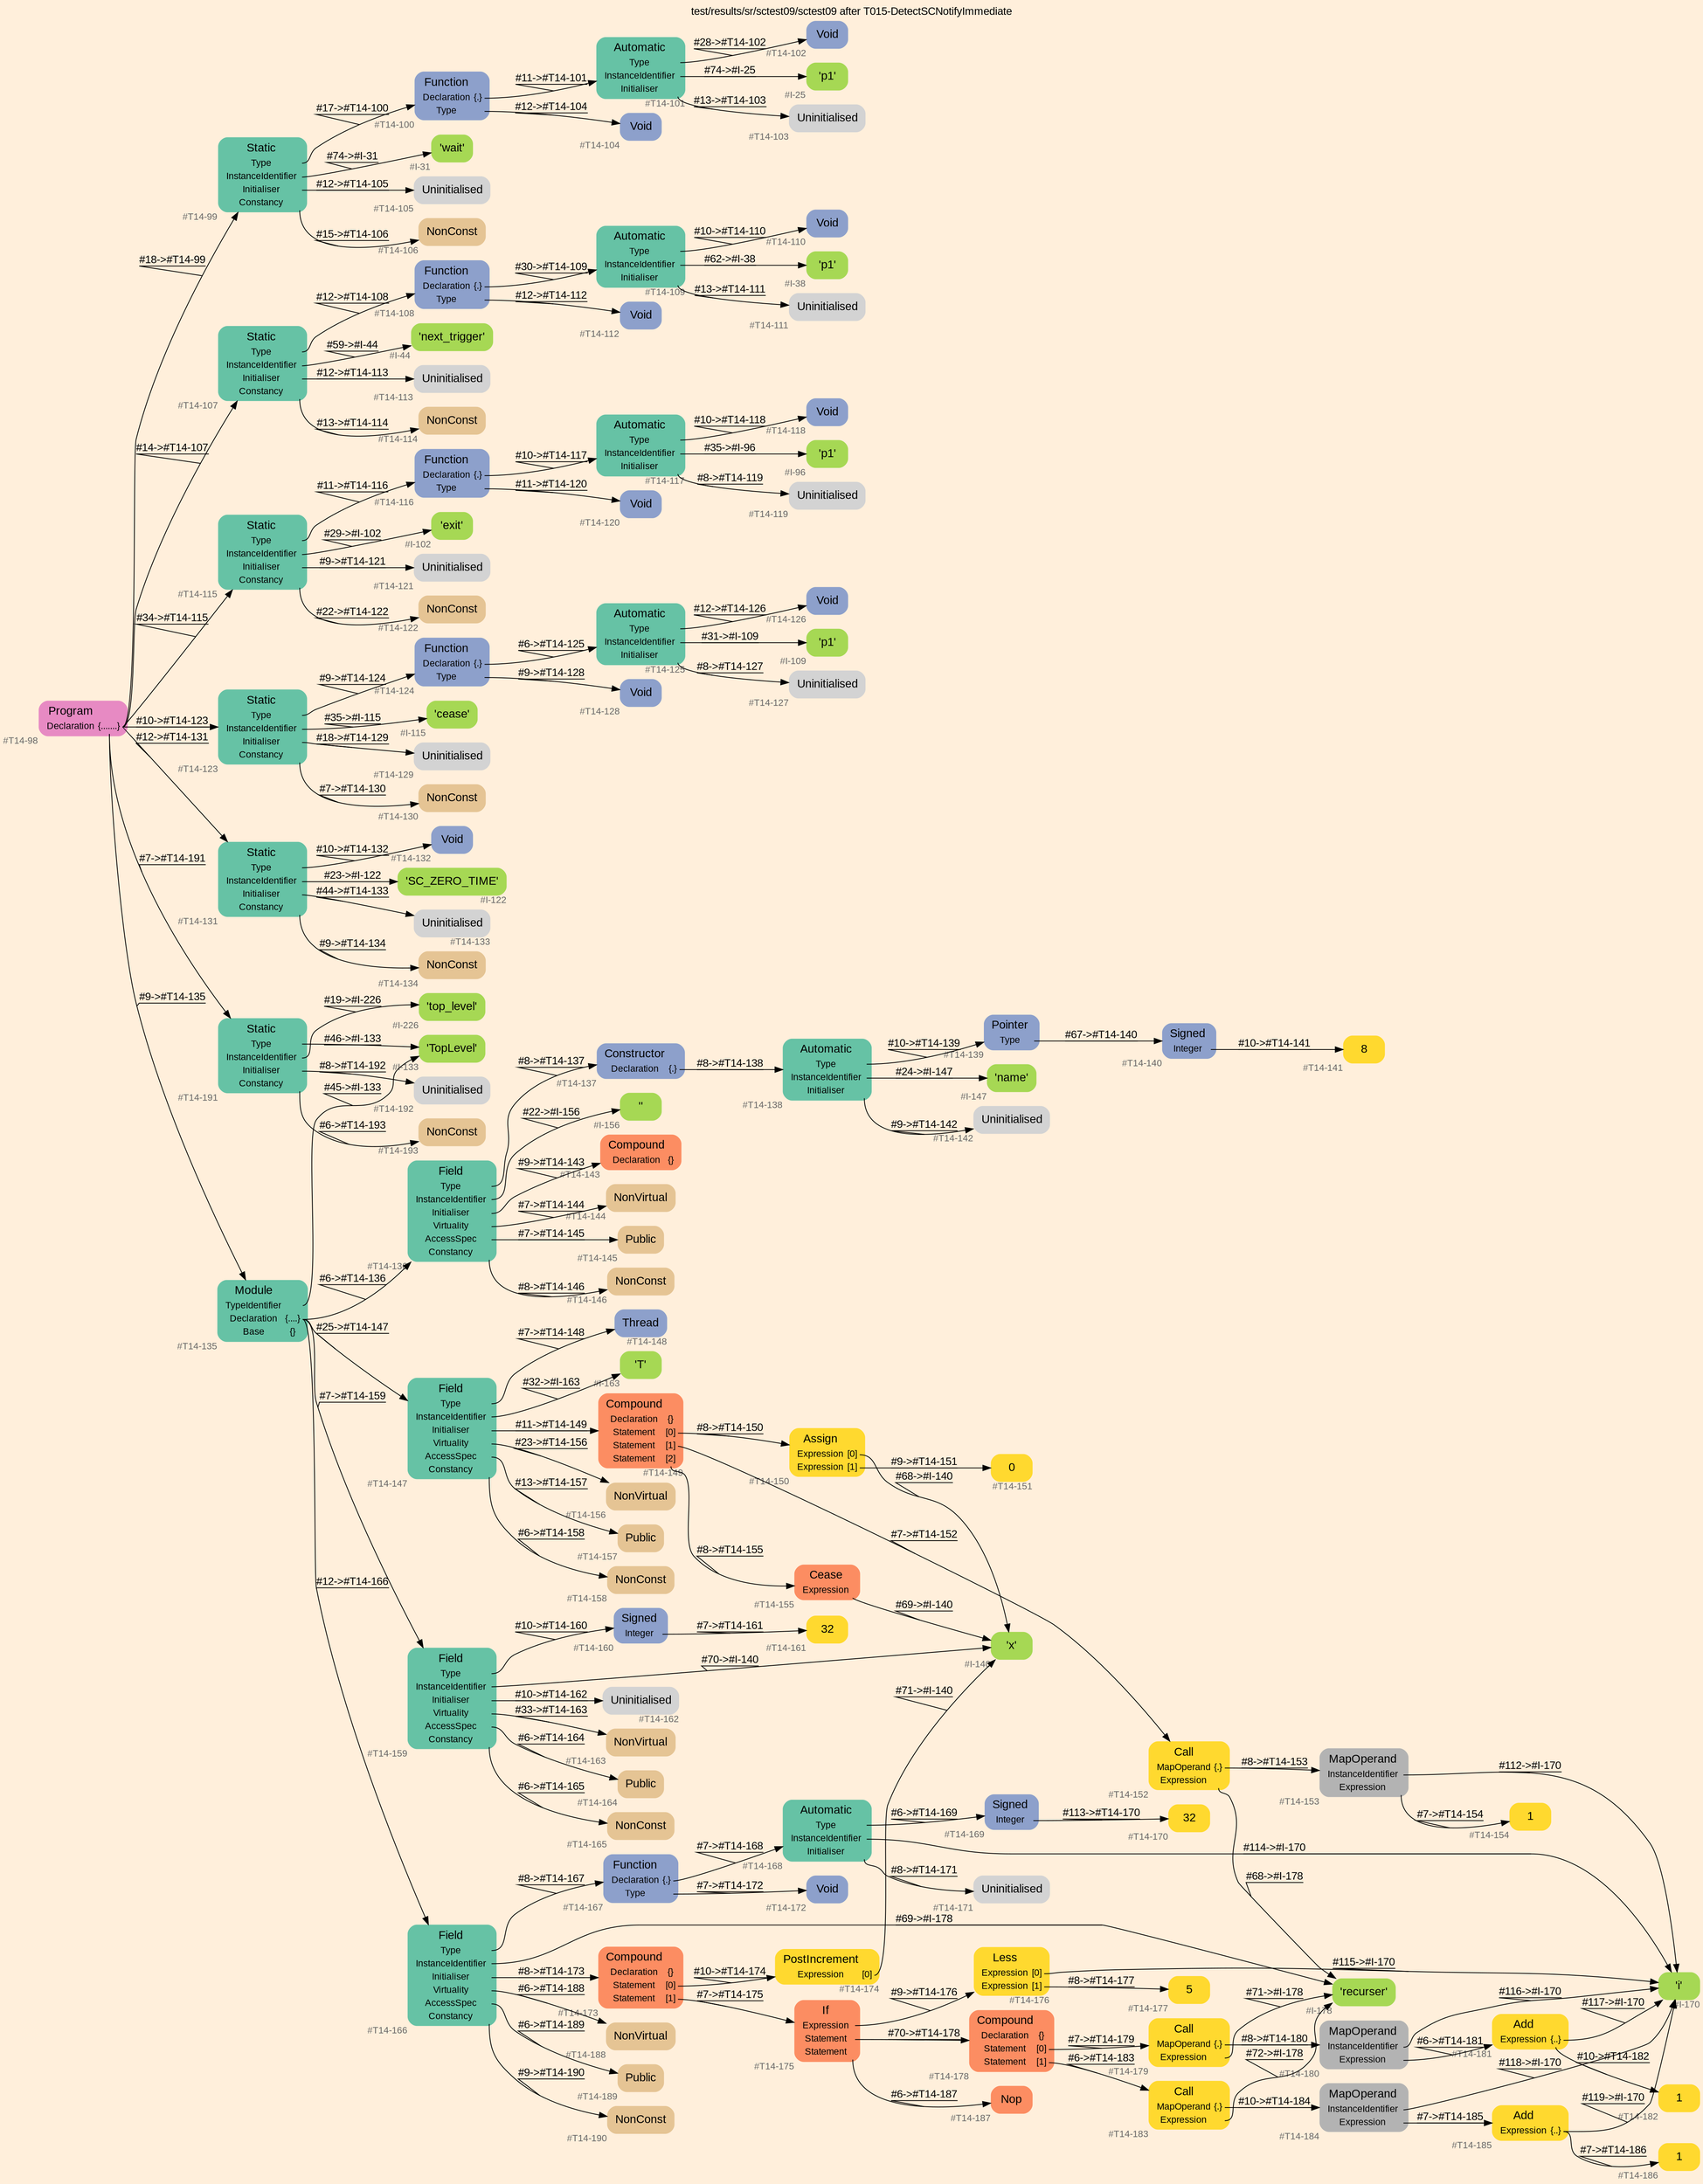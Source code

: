 digraph "test/results/sr/sctest09/sctest09 after T015-DetectSCNotifyImmediate" {
label = "test/results/sr/sctest09/sctest09 after T015-DetectSCNotifyImmediate"
labelloc = t
graph [
    rankdir = "LR"
    ranksep = 0.3
    bgcolor = antiquewhite1
    color = black
    fontcolor = black
    fontname = "Arial"
];
node [
    fontname = "Arial"
];
edge [
    fontname = "Arial"
];

// -------------------- node figure --------------------
// -------- block #T14-98 ----------
"#T14-98" [
    fillcolor = "/set28/4"
    xlabel = "#T14-98"
    fontsize = "12"
    fontcolor = grey40
    shape = "plaintext"
    label = <<TABLE BORDER="0" CELLBORDER="0" CELLSPACING="0">
     <TR><TD><FONT COLOR="black" POINT-SIZE="15">Program</FONT></TD></TR>
     <TR><TD><FONT COLOR="black" POINT-SIZE="12">Declaration</FONT></TD><TD PORT="port0"><FONT COLOR="black" POINT-SIZE="12">{.......}</FONT></TD></TR>
    </TABLE>>
    style = "rounded,filled"
];

// -------- block #T14-99 ----------
"#T14-99" [
    fillcolor = "/set28/1"
    xlabel = "#T14-99"
    fontsize = "12"
    fontcolor = grey40
    shape = "plaintext"
    label = <<TABLE BORDER="0" CELLBORDER="0" CELLSPACING="0">
     <TR><TD><FONT COLOR="black" POINT-SIZE="15">Static</FONT></TD></TR>
     <TR><TD><FONT COLOR="black" POINT-SIZE="12">Type</FONT></TD><TD PORT="port0"></TD></TR>
     <TR><TD><FONT COLOR="black" POINT-SIZE="12">InstanceIdentifier</FONT></TD><TD PORT="port1"></TD></TR>
     <TR><TD><FONT COLOR="black" POINT-SIZE="12">Initialiser</FONT></TD><TD PORT="port2"></TD></TR>
     <TR><TD><FONT COLOR="black" POINT-SIZE="12">Constancy</FONT></TD><TD PORT="port3"></TD></TR>
    </TABLE>>
    style = "rounded,filled"
];

// -------- block #T14-100 ----------
"#T14-100" [
    fillcolor = "/set28/3"
    xlabel = "#T14-100"
    fontsize = "12"
    fontcolor = grey40
    shape = "plaintext"
    label = <<TABLE BORDER="0" CELLBORDER="0" CELLSPACING="0">
     <TR><TD><FONT COLOR="black" POINT-SIZE="15">Function</FONT></TD></TR>
     <TR><TD><FONT COLOR="black" POINT-SIZE="12">Declaration</FONT></TD><TD PORT="port0"><FONT COLOR="black" POINT-SIZE="12">{.}</FONT></TD></TR>
     <TR><TD><FONT COLOR="black" POINT-SIZE="12">Type</FONT></TD><TD PORT="port1"></TD></TR>
    </TABLE>>
    style = "rounded,filled"
];

// -------- block #T14-101 ----------
"#T14-101" [
    fillcolor = "/set28/1"
    xlabel = "#T14-101"
    fontsize = "12"
    fontcolor = grey40
    shape = "plaintext"
    label = <<TABLE BORDER="0" CELLBORDER="0" CELLSPACING="0">
     <TR><TD><FONT COLOR="black" POINT-SIZE="15">Automatic</FONT></TD></TR>
     <TR><TD><FONT COLOR="black" POINT-SIZE="12">Type</FONT></TD><TD PORT="port0"></TD></TR>
     <TR><TD><FONT COLOR="black" POINT-SIZE="12">InstanceIdentifier</FONT></TD><TD PORT="port1"></TD></TR>
     <TR><TD><FONT COLOR="black" POINT-SIZE="12">Initialiser</FONT></TD><TD PORT="port2"></TD></TR>
    </TABLE>>
    style = "rounded,filled"
];

// -------- block #T14-102 ----------
"#T14-102" [
    fillcolor = "/set28/3"
    xlabel = "#T14-102"
    fontsize = "12"
    fontcolor = grey40
    shape = "plaintext"
    label = <<TABLE BORDER="0" CELLBORDER="0" CELLSPACING="0">
     <TR><TD><FONT COLOR="black" POINT-SIZE="15">Void</FONT></TD></TR>
    </TABLE>>
    style = "rounded,filled"
];

// -------- block #I-25 ----------
"#I-25" [
    fillcolor = "/set28/5"
    xlabel = "#I-25"
    fontsize = "12"
    fontcolor = grey40
    shape = "plaintext"
    label = <<TABLE BORDER="0" CELLBORDER="0" CELLSPACING="0">
     <TR><TD><FONT COLOR="black" POINT-SIZE="15">'p1'</FONT></TD></TR>
    </TABLE>>
    style = "rounded,filled"
];

// -------- block #T14-103 ----------
"#T14-103" [
    xlabel = "#T14-103"
    fontsize = "12"
    fontcolor = grey40
    shape = "plaintext"
    label = <<TABLE BORDER="0" CELLBORDER="0" CELLSPACING="0">
     <TR><TD><FONT COLOR="black" POINT-SIZE="15">Uninitialised</FONT></TD></TR>
    </TABLE>>
    style = "rounded,filled"
];

// -------- block #T14-104 ----------
"#T14-104" [
    fillcolor = "/set28/3"
    xlabel = "#T14-104"
    fontsize = "12"
    fontcolor = grey40
    shape = "plaintext"
    label = <<TABLE BORDER="0" CELLBORDER="0" CELLSPACING="0">
     <TR><TD><FONT COLOR="black" POINT-SIZE="15">Void</FONT></TD></TR>
    </TABLE>>
    style = "rounded,filled"
];

// -------- block #I-31 ----------
"#I-31" [
    fillcolor = "/set28/5"
    xlabel = "#I-31"
    fontsize = "12"
    fontcolor = grey40
    shape = "plaintext"
    label = <<TABLE BORDER="0" CELLBORDER="0" CELLSPACING="0">
     <TR><TD><FONT COLOR="black" POINT-SIZE="15">'wait'</FONT></TD></TR>
    </TABLE>>
    style = "rounded,filled"
];

// -------- block #T14-105 ----------
"#T14-105" [
    xlabel = "#T14-105"
    fontsize = "12"
    fontcolor = grey40
    shape = "plaintext"
    label = <<TABLE BORDER="0" CELLBORDER="0" CELLSPACING="0">
     <TR><TD><FONT COLOR="black" POINT-SIZE="15">Uninitialised</FONT></TD></TR>
    </TABLE>>
    style = "rounded,filled"
];

// -------- block #T14-106 ----------
"#T14-106" [
    fillcolor = "/set28/7"
    xlabel = "#T14-106"
    fontsize = "12"
    fontcolor = grey40
    shape = "plaintext"
    label = <<TABLE BORDER="0" CELLBORDER="0" CELLSPACING="0">
     <TR><TD><FONT COLOR="black" POINT-SIZE="15">NonConst</FONT></TD></TR>
    </TABLE>>
    style = "rounded,filled"
];

// -------- block #T14-107 ----------
"#T14-107" [
    fillcolor = "/set28/1"
    xlabel = "#T14-107"
    fontsize = "12"
    fontcolor = grey40
    shape = "plaintext"
    label = <<TABLE BORDER="0" CELLBORDER="0" CELLSPACING="0">
     <TR><TD><FONT COLOR="black" POINT-SIZE="15">Static</FONT></TD></TR>
     <TR><TD><FONT COLOR="black" POINT-SIZE="12">Type</FONT></TD><TD PORT="port0"></TD></TR>
     <TR><TD><FONT COLOR="black" POINT-SIZE="12">InstanceIdentifier</FONT></TD><TD PORT="port1"></TD></TR>
     <TR><TD><FONT COLOR="black" POINT-SIZE="12">Initialiser</FONT></TD><TD PORT="port2"></TD></TR>
     <TR><TD><FONT COLOR="black" POINT-SIZE="12">Constancy</FONT></TD><TD PORT="port3"></TD></TR>
    </TABLE>>
    style = "rounded,filled"
];

// -------- block #T14-108 ----------
"#T14-108" [
    fillcolor = "/set28/3"
    xlabel = "#T14-108"
    fontsize = "12"
    fontcolor = grey40
    shape = "plaintext"
    label = <<TABLE BORDER="0" CELLBORDER="0" CELLSPACING="0">
     <TR><TD><FONT COLOR="black" POINT-SIZE="15">Function</FONT></TD></TR>
     <TR><TD><FONT COLOR="black" POINT-SIZE="12">Declaration</FONT></TD><TD PORT="port0"><FONT COLOR="black" POINT-SIZE="12">{.}</FONT></TD></TR>
     <TR><TD><FONT COLOR="black" POINT-SIZE="12">Type</FONT></TD><TD PORT="port1"></TD></TR>
    </TABLE>>
    style = "rounded,filled"
];

// -------- block #T14-109 ----------
"#T14-109" [
    fillcolor = "/set28/1"
    xlabel = "#T14-109"
    fontsize = "12"
    fontcolor = grey40
    shape = "plaintext"
    label = <<TABLE BORDER="0" CELLBORDER="0" CELLSPACING="0">
     <TR><TD><FONT COLOR="black" POINT-SIZE="15">Automatic</FONT></TD></TR>
     <TR><TD><FONT COLOR="black" POINT-SIZE="12">Type</FONT></TD><TD PORT="port0"></TD></TR>
     <TR><TD><FONT COLOR="black" POINT-SIZE="12">InstanceIdentifier</FONT></TD><TD PORT="port1"></TD></TR>
     <TR><TD><FONT COLOR="black" POINT-SIZE="12">Initialiser</FONT></TD><TD PORT="port2"></TD></TR>
    </TABLE>>
    style = "rounded,filled"
];

// -------- block #T14-110 ----------
"#T14-110" [
    fillcolor = "/set28/3"
    xlabel = "#T14-110"
    fontsize = "12"
    fontcolor = grey40
    shape = "plaintext"
    label = <<TABLE BORDER="0" CELLBORDER="0" CELLSPACING="0">
     <TR><TD><FONT COLOR="black" POINT-SIZE="15">Void</FONT></TD></TR>
    </TABLE>>
    style = "rounded,filled"
];

// -------- block #I-38 ----------
"#I-38" [
    fillcolor = "/set28/5"
    xlabel = "#I-38"
    fontsize = "12"
    fontcolor = grey40
    shape = "plaintext"
    label = <<TABLE BORDER="0" CELLBORDER="0" CELLSPACING="0">
     <TR><TD><FONT COLOR="black" POINT-SIZE="15">'p1'</FONT></TD></TR>
    </TABLE>>
    style = "rounded,filled"
];

// -------- block #T14-111 ----------
"#T14-111" [
    xlabel = "#T14-111"
    fontsize = "12"
    fontcolor = grey40
    shape = "plaintext"
    label = <<TABLE BORDER="0" CELLBORDER="0" CELLSPACING="0">
     <TR><TD><FONT COLOR="black" POINT-SIZE="15">Uninitialised</FONT></TD></TR>
    </TABLE>>
    style = "rounded,filled"
];

// -------- block #T14-112 ----------
"#T14-112" [
    fillcolor = "/set28/3"
    xlabel = "#T14-112"
    fontsize = "12"
    fontcolor = grey40
    shape = "plaintext"
    label = <<TABLE BORDER="0" CELLBORDER="0" CELLSPACING="0">
     <TR><TD><FONT COLOR="black" POINT-SIZE="15">Void</FONT></TD></TR>
    </TABLE>>
    style = "rounded,filled"
];

// -------- block #I-44 ----------
"#I-44" [
    fillcolor = "/set28/5"
    xlabel = "#I-44"
    fontsize = "12"
    fontcolor = grey40
    shape = "plaintext"
    label = <<TABLE BORDER="0" CELLBORDER="0" CELLSPACING="0">
     <TR><TD><FONT COLOR="black" POINT-SIZE="15">'next_trigger'</FONT></TD></TR>
    </TABLE>>
    style = "rounded,filled"
];

// -------- block #T14-113 ----------
"#T14-113" [
    xlabel = "#T14-113"
    fontsize = "12"
    fontcolor = grey40
    shape = "plaintext"
    label = <<TABLE BORDER="0" CELLBORDER="0" CELLSPACING="0">
     <TR><TD><FONT COLOR="black" POINT-SIZE="15">Uninitialised</FONT></TD></TR>
    </TABLE>>
    style = "rounded,filled"
];

// -------- block #T14-114 ----------
"#T14-114" [
    fillcolor = "/set28/7"
    xlabel = "#T14-114"
    fontsize = "12"
    fontcolor = grey40
    shape = "plaintext"
    label = <<TABLE BORDER="0" CELLBORDER="0" CELLSPACING="0">
     <TR><TD><FONT COLOR="black" POINT-SIZE="15">NonConst</FONT></TD></TR>
    </TABLE>>
    style = "rounded,filled"
];

// -------- block #T14-115 ----------
"#T14-115" [
    fillcolor = "/set28/1"
    xlabel = "#T14-115"
    fontsize = "12"
    fontcolor = grey40
    shape = "plaintext"
    label = <<TABLE BORDER="0" CELLBORDER="0" CELLSPACING="0">
     <TR><TD><FONT COLOR="black" POINT-SIZE="15">Static</FONT></TD></TR>
     <TR><TD><FONT COLOR="black" POINT-SIZE="12">Type</FONT></TD><TD PORT="port0"></TD></TR>
     <TR><TD><FONT COLOR="black" POINT-SIZE="12">InstanceIdentifier</FONT></TD><TD PORT="port1"></TD></TR>
     <TR><TD><FONT COLOR="black" POINT-SIZE="12">Initialiser</FONT></TD><TD PORT="port2"></TD></TR>
     <TR><TD><FONT COLOR="black" POINT-SIZE="12">Constancy</FONT></TD><TD PORT="port3"></TD></TR>
    </TABLE>>
    style = "rounded,filled"
];

// -------- block #T14-116 ----------
"#T14-116" [
    fillcolor = "/set28/3"
    xlabel = "#T14-116"
    fontsize = "12"
    fontcolor = grey40
    shape = "plaintext"
    label = <<TABLE BORDER="0" CELLBORDER="0" CELLSPACING="0">
     <TR><TD><FONT COLOR="black" POINT-SIZE="15">Function</FONT></TD></TR>
     <TR><TD><FONT COLOR="black" POINT-SIZE="12">Declaration</FONT></TD><TD PORT="port0"><FONT COLOR="black" POINT-SIZE="12">{.}</FONT></TD></TR>
     <TR><TD><FONT COLOR="black" POINT-SIZE="12">Type</FONT></TD><TD PORT="port1"></TD></TR>
    </TABLE>>
    style = "rounded,filled"
];

// -------- block #T14-117 ----------
"#T14-117" [
    fillcolor = "/set28/1"
    xlabel = "#T14-117"
    fontsize = "12"
    fontcolor = grey40
    shape = "plaintext"
    label = <<TABLE BORDER="0" CELLBORDER="0" CELLSPACING="0">
     <TR><TD><FONT COLOR="black" POINT-SIZE="15">Automatic</FONT></TD></TR>
     <TR><TD><FONT COLOR="black" POINT-SIZE="12">Type</FONT></TD><TD PORT="port0"></TD></TR>
     <TR><TD><FONT COLOR="black" POINT-SIZE="12">InstanceIdentifier</FONT></TD><TD PORT="port1"></TD></TR>
     <TR><TD><FONT COLOR="black" POINT-SIZE="12">Initialiser</FONT></TD><TD PORT="port2"></TD></TR>
    </TABLE>>
    style = "rounded,filled"
];

// -------- block #T14-118 ----------
"#T14-118" [
    fillcolor = "/set28/3"
    xlabel = "#T14-118"
    fontsize = "12"
    fontcolor = grey40
    shape = "plaintext"
    label = <<TABLE BORDER="0" CELLBORDER="0" CELLSPACING="0">
     <TR><TD><FONT COLOR="black" POINT-SIZE="15">Void</FONT></TD></TR>
    </TABLE>>
    style = "rounded,filled"
];

// -------- block #I-96 ----------
"#I-96" [
    fillcolor = "/set28/5"
    xlabel = "#I-96"
    fontsize = "12"
    fontcolor = grey40
    shape = "plaintext"
    label = <<TABLE BORDER="0" CELLBORDER="0" CELLSPACING="0">
     <TR><TD><FONT COLOR="black" POINT-SIZE="15">'p1'</FONT></TD></TR>
    </TABLE>>
    style = "rounded,filled"
];

// -------- block #T14-119 ----------
"#T14-119" [
    xlabel = "#T14-119"
    fontsize = "12"
    fontcolor = grey40
    shape = "plaintext"
    label = <<TABLE BORDER="0" CELLBORDER="0" CELLSPACING="0">
     <TR><TD><FONT COLOR="black" POINT-SIZE="15">Uninitialised</FONT></TD></TR>
    </TABLE>>
    style = "rounded,filled"
];

// -------- block #T14-120 ----------
"#T14-120" [
    fillcolor = "/set28/3"
    xlabel = "#T14-120"
    fontsize = "12"
    fontcolor = grey40
    shape = "plaintext"
    label = <<TABLE BORDER="0" CELLBORDER="0" CELLSPACING="0">
     <TR><TD><FONT COLOR="black" POINT-SIZE="15">Void</FONT></TD></TR>
    </TABLE>>
    style = "rounded,filled"
];

// -------- block #I-102 ----------
"#I-102" [
    fillcolor = "/set28/5"
    xlabel = "#I-102"
    fontsize = "12"
    fontcolor = grey40
    shape = "plaintext"
    label = <<TABLE BORDER="0" CELLBORDER="0" CELLSPACING="0">
     <TR><TD><FONT COLOR="black" POINT-SIZE="15">'exit'</FONT></TD></TR>
    </TABLE>>
    style = "rounded,filled"
];

// -------- block #T14-121 ----------
"#T14-121" [
    xlabel = "#T14-121"
    fontsize = "12"
    fontcolor = grey40
    shape = "plaintext"
    label = <<TABLE BORDER="0" CELLBORDER="0" CELLSPACING="0">
     <TR><TD><FONT COLOR="black" POINT-SIZE="15">Uninitialised</FONT></TD></TR>
    </TABLE>>
    style = "rounded,filled"
];

// -------- block #T14-122 ----------
"#T14-122" [
    fillcolor = "/set28/7"
    xlabel = "#T14-122"
    fontsize = "12"
    fontcolor = grey40
    shape = "plaintext"
    label = <<TABLE BORDER="0" CELLBORDER="0" CELLSPACING="0">
     <TR><TD><FONT COLOR="black" POINT-SIZE="15">NonConst</FONT></TD></TR>
    </TABLE>>
    style = "rounded,filled"
];

// -------- block #T14-123 ----------
"#T14-123" [
    fillcolor = "/set28/1"
    xlabel = "#T14-123"
    fontsize = "12"
    fontcolor = grey40
    shape = "plaintext"
    label = <<TABLE BORDER="0" CELLBORDER="0" CELLSPACING="0">
     <TR><TD><FONT COLOR="black" POINT-SIZE="15">Static</FONT></TD></TR>
     <TR><TD><FONT COLOR="black" POINT-SIZE="12">Type</FONT></TD><TD PORT="port0"></TD></TR>
     <TR><TD><FONT COLOR="black" POINT-SIZE="12">InstanceIdentifier</FONT></TD><TD PORT="port1"></TD></TR>
     <TR><TD><FONT COLOR="black" POINT-SIZE="12">Initialiser</FONT></TD><TD PORT="port2"></TD></TR>
     <TR><TD><FONT COLOR="black" POINT-SIZE="12">Constancy</FONT></TD><TD PORT="port3"></TD></TR>
    </TABLE>>
    style = "rounded,filled"
];

// -------- block #T14-124 ----------
"#T14-124" [
    fillcolor = "/set28/3"
    xlabel = "#T14-124"
    fontsize = "12"
    fontcolor = grey40
    shape = "plaintext"
    label = <<TABLE BORDER="0" CELLBORDER="0" CELLSPACING="0">
     <TR><TD><FONT COLOR="black" POINT-SIZE="15">Function</FONT></TD></TR>
     <TR><TD><FONT COLOR="black" POINT-SIZE="12">Declaration</FONT></TD><TD PORT="port0"><FONT COLOR="black" POINT-SIZE="12">{.}</FONT></TD></TR>
     <TR><TD><FONT COLOR="black" POINT-SIZE="12">Type</FONT></TD><TD PORT="port1"></TD></TR>
    </TABLE>>
    style = "rounded,filled"
];

// -------- block #T14-125 ----------
"#T14-125" [
    fillcolor = "/set28/1"
    xlabel = "#T14-125"
    fontsize = "12"
    fontcolor = grey40
    shape = "plaintext"
    label = <<TABLE BORDER="0" CELLBORDER="0" CELLSPACING="0">
     <TR><TD><FONT COLOR="black" POINT-SIZE="15">Automatic</FONT></TD></TR>
     <TR><TD><FONT COLOR="black" POINT-SIZE="12">Type</FONT></TD><TD PORT="port0"></TD></TR>
     <TR><TD><FONT COLOR="black" POINT-SIZE="12">InstanceIdentifier</FONT></TD><TD PORT="port1"></TD></TR>
     <TR><TD><FONT COLOR="black" POINT-SIZE="12">Initialiser</FONT></TD><TD PORT="port2"></TD></TR>
    </TABLE>>
    style = "rounded,filled"
];

// -------- block #T14-126 ----------
"#T14-126" [
    fillcolor = "/set28/3"
    xlabel = "#T14-126"
    fontsize = "12"
    fontcolor = grey40
    shape = "plaintext"
    label = <<TABLE BORDER="0" CELLBORDER="0" CELLSPACING="0">
     <TR><TD><FONT COLOR="black" POINT-SIZE="15">Void</FONT></TD></TR>
    </TABLE>>
    style = "rounded,filled"
];

// -------- block #I-109 ----------
"#I-109" [
    fillcolor = "/set28/5"
    xlabel = "#I-109"
    fontsize = "12"
    fontcolor = grey40
    shape = "plaintext"
    label = <<TABLE BORDER="0" CELLBORDER="0" CELLSPACING="0">
     <TR><TD><FONT COLOR="black" POINT-SIZE="15">'p1'</FONT></TD></TR>
    </TABLE>>
    style = "rounded,filled"
];

// -------- block #T14-127 ----------
"#T14-127" [
    xlabel = "#T14-127"
    fontsize = "12"
    fontcolor = grey40
    shape = "plaintext"
    label = <<TABLE BORDER="0" CELLBORDER="0" CELLSPACING="0">
     <TR><TD><FONT COLOR="black" POINT-SIZE="15">Uninitialised</FONT></TD></TR>
    </TABLE>>
    style = "rounded,filled"
];

// -------- block #T14-128 ----------
"#T14-128" [
    fillcolor = "/set28/3"
    xlabel = "#T14-128"
    fontsize = "12"
    fontcolor = grey40
    shape = "plaintext"
    label = <<TABLE BORDER="0" CELLBORDER="0" CELLSPACING="0">
     <TR><TD><FONT COLOR="black" POINT-SIZE="15">Void</FONT></TD></TR>
    </TABLE>>
    style = "rounded,filled"
];

// -------- block #I-115 ----------
"#I-115" [
    fillcolor = "/set28/5"
    xlabel = "#I-115"
    fontsize = "12"
    fontcolor = grey40
    shape = "plaintext"
    label = <<TABLE BORDER="0" CELLBORDER="0" CELLSPACING="0">
     <TR><TD><FONT COLOR="black" POINT-SIZE="15">'cease'</FONT></TD></TR>
    </TABLE>>
    style = "rounded,filled"
];

// -------- block #T14-129 ----------
"#T14-129" [
    xlabel = "#T14-129"
    fontsize = "12"
    fontcolor = grey40
    shape = "plaintext"
    label = <<TABLE BORDER="0" CELLBORDER="0" CELLSPACING="0">
     <TR><TD><FONT COLOR="black" POINT-SIZE="15">Uninitialised</FONT></TD></TR>
    </TABLE>>
    style = "rounded,filled"
];

// -------- block #T14-130 ----------
"#T14-130" [
    fillcolor = "/set28/7"
    xlabel = "#T14-130"
    fontsize = "12"
    fontcolor = grey40
    shape = "plaintext"
    label = <<TABLE BORDER="0" CELLBORDER="0" CELLSPACING="0">
     <TR><TD><FONT COLOR="black" POINT-SIZE="15">NonConst</FONT></TD></TR>
    </TABLE>>
    style = "rounded,filled"
];

// -------- block #T14-131 ----------
"#T14-131" [
    fillcolor = "/set28/1"
    xlabel = "#T14-131"
    fontsize = "12"
    fontcolor = grey40
    shape = "plaintext"
    label = <<TABLE BORDER="0" CELLBORDER="0" CELLSPACING="0">
     <TR><TD><FONT COLOR="black" POINT-SIZE="15">Static</FONT></TD></TR>
     <TR><TD><FONT COLOR="black" POINT-SIZE="12">Type</FONT></TD><TD PORT="port0"></TD></TR>
     <TR><TD><FONT COLOR="black" POINT-SIZE="12">InstanceIdentifier</FONT></TD><TD PORT="port1"></TD></TR>
     <TR><TD><FONT COLOR="black" POINT-SIZE="12">Initialiser</FONT></TD><TD PORT="port2"></TD></TR>
     <TR><TD><FONT COLOR="black" POINT-SIZE="12">Constancy</FONT></TD><TD PORT="port3"></TD></TR>
    </TABLE>>
    style = "rounded,filled"
];

// -------- block #T14-132 ----------
"#T14-132" [
    fillcolor = "/set28/3"
    xlabel = "#T14-132"
    fontsize = "12"
    fontcolor = grey40
    shape = "plaintext"
    label = <<TABLE BORDER="0" CELLBORDER="0" CELLSPACING="0">
     <TR><TD><FONT COLOR="black" POINT-SIZE="15">Void</FONT></TD></TR>
    </TABLE>>
    style = "rounded,filled"
];

// -------- block #I-122 ----------
"#I-122" [
    fillcolor = "/set28/5"
    xlabel = "#I-122"
    fontsize = "12"
    fontcolor = grey40
    shape = "plaintext"
    label = <<TABLE BORDER="0" CELLBORDER="0" CELLSPACING="0">
     <TR><TD><FONT COLOR="black" POINT-SIZE="15">'SC_ZERO_TIME'</FONT></TD></TR>
    </TABLE>>
    style = "rounded,filled"
];

// -------- block #T14-133 ----------
"#T14-133" [
    xlabel = "#T14-133"
    fontsize = "12"
    fontcolor = grey40
    shape = "plaintext"
    label = <<TABLE BORDER="0" CELLBORDER="0" CELLSPACING="0">
     <TR><TD><FONT COLOR="black" POINT-SIZE="15">Uninitialised</FONT></TD></TR>
    </TABLE>>
    style = "rounded,filled"
];

// -------- block #T14-134 ----------
"#T14-134" [
    fillcolor = "/set28/7"
    xlabel = "#T14-134"
    fontsize = "12"
    fontcolor = grey40
    shape = "plaintext"
    label = <<TABLE BORDER="0" CELLBORDER="0" CELLSPACING="0">
     <TR><TD><FONT COLOR="black" POINT-SIZE="15">NonConst</FONT></TD></TR>
    </TABLE>>
    style = "rounded,filled"
];

// -------- block #T14-135 ----------
"#T14-135" [
    fillcolor = "/set28/1"
    xlabel = "#T14-135"
    fontsize = "12"
    fontcolor = grey40
    shape = "plaintext"
    label = <<TABLE BORDER="0" CELLBORDER="0" CELLSPACING="0">
     <TR><TD><FONT COLOR="black" POINT-SIZE="15">Module</FONT></TD></TR>
     <TR><TD><FONT COLOR="black" POINT-SIZE="12">TypeIdentifier</FONT></TD><TD PORT="port0"></TD></TR>
     <TR><TD><FONT COLOR="black" POINT-SIZE="12">Declaration</FONT></TD><TD PORT="port1"><FONT COLOR="black" POINT-SIZE="12">{....}</FONT></TD></TR>
     <TR><TD><FONT COLOR="black" POINT-SIZE="12">Base</FONT></TD><TD PORT="port2"><FONT COLOR="black" POINT-SIZE="12">{}</FONT></TD></TR>
    </TABLE>>
    style = "rounded,filled"
];

// -------- block #I-133 ----------
"#I-133" [
    fillcolor = "/set28/5"
    xlabel = "#I-133"
    fontsize = "12"
    fontcolor = grey40
    shape = "plaintext"
    label = <<TABLE BORDER="0" CELLBORDER="0" CELLSPACING="0">
     <TR><TD><FONT COLOR="black" POINT-SIZE="15">'TopLevel'</FONT></TD></TR>
    </TABLE>>
    style = "rounded,filled"
];

// -------- block #T14-136 ----------
"#T14-136" [
    fillcolor = "/set28/1"
    xlabel = "#T14-136"
    fontsize = "12"
    fontcolor = grey40
    shape = "plaintext"
    label = <<TABLE BORDER="0" CELLBORDER="0" CELLSPACING="0">
     <TR><TD><FONT COLOR="black" POINT-SIZE="15">Field</FONT></TD></TR>
     <TR><TD><FONT COLOR="black" POINT-SIZE="12">Type</FONT></TD><TD PORT="port0"></TD></TR>
     <TR><TD><FONT COLOR="black" POINT-SIZE="12">InstanceIdentifier</FONT></TD><TD PORT="port1"></TD></TR>
     <TR><TD><FONT COLOR="black" POINT-SIZE="12">Initialiser</FONT></TD><TD PORT="port2"></TD></TR>
     <TR><TD><FONT COLOR="black" POINT-SIZE="12">Virtuality</FONT></TD><TD PORT="port3"></TD></TR>
     <TR><TD><FONT COLOR="black" POINT-SIZE="12">AccessSpec</FONT></TD><TD PORT="port4"></TD></TR>
     <TR><TD><FONT COLOR="black" POINT-SIZE="12">Constancy</FONT></TD><TD PORT="port5"></TD></TR>
    </TABLE>>
    style = "rounded,filled"
];

// -------- block #T14-137 ----------
"#T14-137" [
    fillcolor = "/set28/3"
    xlabel = "#T14-137"
    fontsize = "12"
    fontcolor = grey40
    shape = "plaintext"
    label = <<TABLE BORDER="0" CELLBORDER="0" CELLSPACING="0">
     <TR><TD><FONT COLOR="black" POINT-SIZE="15">Constructor</FONT></TD></TR>
     <TR><TD><FONT COLOR="black" POINT-SIZE="12">Declaration</FONT></TD><TD PORT="port0"><FONT COLOR="black" POINT-SIZE="12">{.}</FONT></TD></TR>
    </TABLE>>
    style = "rounded,filled"
];

// -------- block #T14-138 ----------
"#T14-138" [
    fillcolor = "/set28/1"
    xlabel = "#T14-138"
    fontsize = "12"
    fontcolor = grey40
    shape = "plaintext"
    label = <<TABLE BORDER="0" CELLBORDER="0" CELLSPACING="0">
     <TR><TD><FONT COLOR="black" POINT-SIZE="15">Automatic</FONT></TD></TR>
     <TR><TD><FONT COLOR="black" POINT-SIZE="12">Type</FONT></TD><TD PORT="port0"></TD></TR>
     <TR><TD><FONT COLOR="black" POINT-SIZE="12">InstanceIdentifier</FONT></TD><TD PORT="port1"></TD></TR>
     <TR><TD><FONT COLOR="black" POINT-SIZE="12">Initialiser</FONT></TD><TD PORT="port2"></TD></TR>
    </TABLE>>
    style = "rounded,filled"
];

// -------- block #T14-139 ----------
"#T14-139" [
    fillcolor = "/set28/3"
    xlabel = "#T14-139"
    fontsize = "12"
    fontcolor = grey40
    shape = "plaintext"
    label = <<TABLE BORDER="0" CELLBORDER="0" CELLSPACING="0">
     <TR><TD><FONT COLOR="black" POINT-SIZE="15">Pointer</FONT></TD></TR>
     <TR><TD><FONT COLOR="black" POINT-SIZE="12">Type</FONT></TD><TD PORT="port0"></TD></TR>
    </TABLE>>
    style = "rounded,filled"
];

// -------- block #T14-140 ----------
"#T14-140" [
    fillcolor = "/set28/3"
    xlabel = "#T14-140"
    fontsize = "12"
    fontcolor = grey40
    shape = "plaintext"
    label = <<TABLE BORDER="0" CELLBORDER="0" CELLSPACING="0">
     <TR><TD><FONT COLOR="black" POINT-SIZE="15">Signed</FONT></TD></TR>
     <TR><TD><FONT COLOR="black" POINT-SIZE="12">Integer</FONT></TD><TD PORT="port0"></TD></TR>
    </TABLE>>
    style = "rounded,filled"
];

// -------- block #T14-141 ----------
"#T14-141" [
    fillcolor = "/set28/6"
    xlabel = "#T14-141"
    fontsize = "12"
    fontcolor = grey40
    shape = "plaintext"
    label = <<TABLE BORDER="0" CELLBORDER="0" CELLSPACING="0">
     <TR><TD><FONT COLOR="black" POINT-SIZE="15">8</FONT></TD></TR>
    </TABLE>>
    style = "rounded,filled"
];

// -------- block #I-147 ----------
"#I-147" [
    fillcolor = "/set28/5"
    xlabel = "#I-147"
    fontsize = "12"
    fontcolor = grey40
    shape = "plaintext"
    label = <<TABLE BORDER="0" CELLBORDER="0" CELLSPACING="0">
     <TR><TD><FONT COLOR="black" POINT-SIZE="15">'name'</FONT></TD></TR>
    </TABLE>>
    style = "rounded,filled"
];

// -------- block #T14-142 ----------
"#T14-142" [
    xlabel = "#T14-142"
    fontsize = "12"
    fontcolor = grey40
    shape = "plaintext"
    label = <<TABLE BORDER="0" CELLBORDER="0" CELLSPACING="0">
     <TR><TD><FONT COLOR="black" POINT-SIZE="15">Uninitialised</FONT></TD></TR>
    </TABLE>>
    style = "rounded,filled"
];

// -------- block #I-156 ----------
"#I-156" [
    fillcolor = "/set28/5"
    xlabel = "#I-156"
    fontsize = "12"
    fontcolor = grey40
    shape = "plaintext"
    label = <<TABLE BORDER="0" CELLBORDER="0" CELLSPACING="0">
     <TR><TD><FONT COLOR="black" POINT-SIZE="15">''</FONT></TD></TR>
    </TABLE>>
    style = "rounded,filled"
];

// -------- block #T14-143 ----------
"#T14-143" [
    fillcolor = "/set28/2"
    xlabel = "#T14-143"
    fontsize = "12"
    fontcolor = grey40
    shape = "plaintext"
    label = <<TABLE BORDER="0" CELLBORDER="0" CELLSPACING="0">
     <TR><TD><FONT COLOR="black" POINT-SIZE="15">Compound</FONT></TD></TR>
     <TR><TD><FONT COLOR="black" POINT-SIZE="12">Declaration</FONT></TD><TD PORT="port0"><FONT COLOR="black" POINT-SIZE="12">{}</FONT></TD></TR>
    </TABLE>>
    style = "rounded,filled"
];

// -------- block #T14-144 ----------
"#T14-144" [
    fillcolor = "/set28/7"
    xlabel = "#T14-144"
    fontsize = "12"
    fontcolor = grey40
    shape = "plaintext"
    label = <<TABLE BORDER="0" CELLBORDER="0" CELLSPACING="0">
     <TR><TD><FONT COLOR="black" POINT-SIZE="15">NonVirtual</FONT></TD></TR>
    </TABLE>>
    style = "rounded,filled"
];

// -------- block #T14-145 ----------
"#T14-145" [
    fillcolor = "/set28/7"
    xlabel = "#T14-145"
    fontsize = "12"
    fontcolor = grey40
    shape = "plaintext"
    label = <<TABLE BORDER="0" CELLBORDER="0" CELLSPACING="0">
     <TR><TD><FONT COLOR="black" POINT-SIZE="15">Public</FONT></TD></TR>
    </TABLE>>
    style = "rounded,filled"
];

// -------- block #T14-146 ----------
"#T14-146" [
    fillcolor = "/set28/7"
    xlabel = "#T14-146"
    fontsize = "12"
    fontcolor = grey40
    shape = "plaintext"
    label = <<TABLE BORDER="0" CELLBORDER="0" CELLSPACING="0">
     <TR><TD><FONT COLOR="black" POINT-SIZE="15">NonConst</FONT></TD></TR>
    </TABLE>>
    style = "rounded,filled"
];

// -------- block #T14-147 ----------
"#T14-147" [
    fillcolor = "/set28/1"
    xlabel = "#T14-147"
    fontsize = "12"
    fontcolor = grey40
    shape = "plaintext"
    label = <<TABLE BORDER="0" CELLBORDER="0" CELLSPACING="0">
     <TR><TD><FONT COLOR="black" POINT-SIZE="15">Field</FONT></TD></TR>
     <TR><TD><FONT COLOR="black" POINT-SIZE="12">Type</FONT></TD><TD PORT="port0"></TD></TR>
     <TR><TD><FONT COLOR="black" POINT-SIZE="12">InstanceIdentifier</FONT></TD><TD PORT="port1"></TD></TR>
     <TR><TD><FONT COLOR="black" POINT-SIZE="12">Initialiser</FONT></TD><TD PORT="port2"></TD></TR>
     <TR><TD><FONT COLOR="black" POINT-SIZE="12">Virtuality</FONT></TD><TD PORT="port3"></TD></TR>
     <TR><TD><FONT COLOR="black" POINT-SIZE="12">AccessSpec</FONT></TD><TD PORT="port4"></TD></TR>
     <TR><TD><FONT COLOR="black" POINT-SIZE="12">Constancy</FONT></TD><TD PORT="port5"></TD></TR>
    </TABLE>>
    style = "rounded,filled"
];

// -------- block #T14-148 ----------
"#T14-148" [
    fillcolor = "/set28/3"
    xlabel = "#T14-148"
    fontsize = "12"
    fontcolor = grey40
    shape = "plaintext"
    label = <<TABLE BORDER="0" CELLBORDER="0" CELLSPACING="0">
     <TR><TD><FONT COLOR="black" POINT-SIZE="15">Thread</FONT></TD></TR>
    </TABLE>>
    style = "rounded,filled"
];

// -------- block #I-163 ----------
"#I-163" [
    fillcolor = "/set28/5"
    xlabel = "#I-163"
    fontsize = "12"
    fontcolor = grey40
    shape = "plaintext"
    label = <<TABLE BORDER="0" CELLBORDER="0" CELLSPACING="0">
     <TR><TD><FONT COLOR="black" POINT-SIZE="15">'T'</FONT></TD></TR>
    </TABLE>>
    style = "rounded,filled"
];

// -------- block #T14-149 ----------
"#T14-149" [
    fillcolor = "/set28/2"
    xlabel = "#T14-149"
    fontsize = "12"
    fontcolor = grey40
    shape = "plaintext"
    label = <<TABLE BORDER="0" CELLBORDER="0" CELLSPACING="0">
     <TR><TD><FONT COLOR="black" POINT-SIZE="15">Compound</FONT></TD></TR>
     <TR><TD><FONT COLOR="black" POINT-SIZE="12">Declaration</FONT></TD><TD PORT="port0"><FONT COLOR="black" POINT-SIZE="12">{}</FONT></TD></TR>
     <TR><TD><FONT COLOR="black" POINT-SIZE="12">Statement</FONT></TD><TD PORT="port1"><FONT COLOR="black" POINT-SIZE="12">[0]</FONT></TD></TR>
     <TR><TD><FONT COLOR="black" POINT-SIZE="12">Statement</FONT></TD><TD PORT="port2"><FONT COLOR="black" POINT-SIZE="12">[1]</FONT></TD></TR>
     <TR><TD><FONT COLOR="black" POINT-SIZE="12">Statement</FONT></TD><TD PORT="port3"><FONT COLOR="black" POINT-SIZE="12">[2]</FONT></TD></TR>
    </TABLE>>
    style = "rounded,filled"
];

// -------- block #T14-150 ----------
"#T14-150" [
    fillcolor = "/set28/6"
    xlabel = "#T14-150"
    fontsize = "12"
    fontcolor = grey40
    shape = "plaintext"
    label = <<TABLE BORDER="0" CELLBORDER="0" CELLSPACING="0">
     <TR><TD><FONT COLOR="black" POINT-SIZE="15">Assign</FONT></TD></TR>
     <TR><TD><FONT COLOR="black" POINT-SIZE="12">Expression</FONT></TD><TD PORT="port0"><FONT COLOR="black" POINT-SIZE="12">[0]</FONT></TD></TR>
     <TR><TD><FONT COLOR="black" POINT-SIZE="12">Expression</FONT></TD><TD PORT="port1"><FONT COLOR="black" POINT-SIZE="12">[1]</FONT></TD></TR>
    </TABLE>>
    style = "rounded,filled"
];

// -------- block #I-140 ----------
"#I-140" [
    fillcolor = "/set28/5"
    xlabel = "#I-140"
    fontsize = "12"
    fontcolor = grey40
    shape = "plaintext"
    label = <<TABLE BORDER="0" CELLBORDER="0" CELLSPACING="0">
     <TR><TD><FONT COLOR="black" POINT-SIZE="15">'x'</FONT></TD></TR>
    </TABLE>>
    style = "rounded,filled"
];

// -------- block #T14-151 ----------
"#T14-151" [
    fillcolor = "/set28/6"
    xlabel = "#T14-151"
    fontsize = "12"
    fontcolor = grey40
    shape = "plaintext"
    label = <<TABLE BORDER="0" CELLBORDER="0" CELLSPACING="0">
     <TR><TD><FONT COLOR="black" POINT-SIZE="15">0</FONT></TD></TR>
    </TABLE>>
    style = "rounded,filled"
];

// -------- block #T14-152 ----------
"#T14-152" [
    fillcolor = "/set28/6"
    xlabel = "#T14-152"
    fontsize = "12"
    fontcolor = grey40
    shape = "plaintext"
    label = <<TABLE BORDER="0" CELLBORDER="0" CELLSPACING="0">
     <TR><TD><FONT COLOR="black" POINT-SIZE="15">Call</FONT></TD></TR>
     <TR><TD><FONT COLOR="black" POINT-SIZE="12">MapOperand</FONT></TD><TD PORT="port0"><FONT COLOR="black" POINT-SIZE="12">{.}</FONT></TD></TR>
     <TR><TD><FONT COLOR="black" POINT-SIZE="12">Expression</FONT></TD><TD PORT="port1"></TD></TR>
    </TABLE>>
    style = "rounded,filled"
];

// -------- block #T14-153 ----------
"#T14-153" [
    fillcolor = "/set28/8"
    xlabel = "#T14-153"
    fontsize = "12"
    fontcolor = grey40
    shape = "plaintext"
    label = <<TABLE BORDER="0" CELLBORDER="0" CELLSPACING="0">
     <TR><TD><FONT COLOR="black" POINT-SIZE="15">MapOperand</FONT></TD></TR>
     <TR><TD><FONT COLOR="black" POINT-SIZE="12">InstanceIdentifier</FONT></TD><TD PORT="port0"></TD></TR>
     <TR><TD><FONT COLOR="black" POINT-SIZE="12">Expression</FONT></TD><TD PORT="port1"></TD></TR>
    </TABLE>>
    style = "rounded,filled"
];

// -------- block #I-170 ----------
"#I-170" [
    fillcolor = "/set28/5"
    xlabel = "#I-170"
    fontsize = "12"
    fontcolor = grey40
    shape = "plaintext"
    label = <<TABLE BORDER="0" CELLBORDER="0" CELLSPACING="0">
     <TR><TD><FONT COLOR="black" POINT-SIZE="15">'i'</FONT></TD></TR>
    </TABLE>>
    style = "rounded,filled"
];

// -------- block #T14-154 ----------
"#T14-154" [
    fillcolor = "/set28/6"
    xlabel = "#T14-154"
    fontsize = "12"
    fontcolor = grey40
    shape = "plaintext"
    label = <<TABLE BORDER="0" CELLBORDER="0" CELLSPACING="0">
     <TR><TD><FONT COLOR="black" POINT-SIZE="15">1</FONT></TD></TR>
    </TABLE>>
    style = "rounded,filled"
];

// -------- block #I-178 ----------
"#I-178" [
    fillcolor = "/set28/5"
    xlabel = "#I-178"
    fontsize = "12"
    fontcolor = grey40
    shape = "plaintext"
    label = <<TABLE BORDER="0" CELLBORDER="0" CELLSPACING="0">
     <TR><TD><FONT COLOR="black" POINT-SIZE="15">'recurser'</FONT></TD></TR>
    </TABLE>>
    style = "rounded,filled"
];

// -------- block #T14-155 ----------
"#T14-155" [
    fillcolor = "/set28/2"
    xlabel = "#T14-155"
    fontsize = "12"
    fontcolor = grey40
    shape = "plaintext"
    label = <<TABLE BORDER="0" CELLBORDER="0" CELLSPACING="0">
     <TR><TD><FONT COLOR="black" POINT-SIZE="15">Cease</FONT></TD></TR>
     <TR><TD><FONT COLOR="black" POINT-SIZE="12">Expression</FONT></TD><TD PORT="port0"></TD></TR>
    </TABLE>>
    style = "rounded,filled"
];

// -------- block #T14-156 ----------
"#T14-156" [
    fillcolor = "/set28/7"
    xlabel = "#T14-156"
    fontsize = "12"
    fontcolor = grey40
    shape = "plaintext"
    label = <<TABLE BORDER="0" CELLBORDER="0" CELLSPACING="0">
     <TR><TD><FONT COLOR="black" POINT-SIZE="15">NonVirtual</FONT></TD></TR>
    </TABLE>>
    style = "rounded,filled"
];

// -------- block #T14-157 ----------
"#T14-157" [
    fillcolor = "/set28/7"
    xlabel = "#T14-157"
    fontsize = "12"
    fontcolor = grey40
    shape = "plaintext"
    label = <<TABLE BORDER="0" CELLBORDER="0" CELLSPACING="0">
     <TR><TD><FONT COLOR="black" POINT-SIZE="15">Public</FONT></TD></TR>
    </TABLE>>
    style = "rounded,filled"
];

// -------- block #T14-158 ----------
"#T14-158" [
    fillcolor = "/set28/7"
    xlabel = "#T14-158"
    fontsize = "12"
    fontcolor = grey40
    shape = "plaintext"
    label = <<TABLE BORDER="0" CELLBORDER="0" CELLSPACING="0">
     <TR><TD><FONT COLOR="black" POINT-SIZE="15">NonConst</FONT></TD></TR>
    </TABLE>>
    style = "rounded,filled"
];

// -------- block #T14-159 ----------
"#T14-159" [
    fillcolor = "/set28/1"
    xlabel = "#T14-159"
    fontsize = "12"
    fontcolor = grey40
    shape = "plaintext"
    label = <<TABLE BORDER="0" CELLBORDER="0" CELLSPACING="0">
     <TR><TD><FONT COLOR="black" POINT-SIZE="15">Field</FONT></TD></TR>
     <TR><TD><FONT COLOR="black" POINT-SIZE="12">Type</FONT></TD><TD PORT="port0"></TD></TR>
     <TR><TD><FONT COLOR="black" POINT-SIZE="12">InstanceIdentifier</FONT></TD><TD PORT="port1"></TD></TR>
     <TR><TD><FONT COLOR="black" POINT-SIZE="12">Initialiser</FONT></TD><TD PORT="port2"></TD></TR>
     <TR><TD><FONT COLOR="black" POINT-SIZE="12">Virtuality</FONT></TD><TD PORT="port3"></TD></TR>
     <TR><TD><FONT COLOR="black" POINT-SIZE="12">AccessSpec</FONT></TD><TD PORT="port4"></TD></TR>
     <TR><TD><FONT COLOR="black" POINT-SIZE="12">Constancy</FONT></TD><TD PORT="port5"></TD></TR>
    </TABLE>>
    style = "rounded,filled"
];

// -------- block #T14-160 ----------
"#T14-160" [
    fillcolor = "/set28/3"
    xlabel = "#T14-160"
    fontsize = "12"
    fontcolor = grey40
    shape = "plaintext"
    label = <<TABLE BORDER="0" CELLBORDER="0" CELLSPACING="0">
     <TR><TD><FONT COLOR="black" POINT-SIZE="15">Signed</FONT></TD></TR>
     <TR><TD><FONT COLOR="black" POINT-SIZE="12">Integer</FONT></TD><TD PORT="port0"></TD></TR>
    </TABLE>>
    style = "rounded,filled"
];

// -------- block #T14-161 ----------
"#T14-161" [
    fillcolor = "/set28/6"
    xlabel = "#T14-161"
    fontsize = "12"
    fontcolor = grey40
    shape = "plaintext"
    label = <<TABLE BORDER="0" CELLBORDER="0" CELLSPACING="0">
     <TR><TD><FONT COLOR="black" POINT-SIZE="15">32</FONT></TD></TR>
    </TABLE>>
    style = "rounded,filled"
];

// -------- block #T14-162 ----------
"#T14-162" [
    xlabel = "#T14-162"
    fontsize = "12"
    fontcolor = grey40
    shape = "plaintext"
    label = <<TABLE BORDER="0" CELLBORDER="0" CELLSPACING="0">
     <TR><TD><FONT COLOR="black" POINT-SIZE="15">Uninitialised</FONT></TD></TR>
    </TABLE>>
    style = "rounded,filled"
];

// -------- block #T14-163 ----------
"#T14-163" [
    fillcolor = "/set28/7"
    xlabel = "#T14-163"
    fontsize = "12"
    fontcolor = grey40
    shape = "plaintext"
    label = <<TABLE BORDER="0" CELLBORDER="0" CELLSPACING="0">
     <TR><TD><FONT COLOR="black" POINT-SIZE="15">NonVirtual</FONT></TD></TR>
    </TABLE>>
    style = "rounded,filled"
];

// -------- block #T14-164 ----------
"#T14-164" [
    fillcolor = "/set28/7"
    xlabel = "#T14-164"
    fontsize = "12"
    fontcolor = grey40
    shape = "plaintext"
    label = <<TABLE BORDER="0" CELLBORDER="0" CELLSPACING="0">
     <TR><TD><FONT COLOR="black" POINT-SIZE="15">Public</FONT></TD></TR>
    </TABLE>>
    style = "rounded,filled"
];

// -------- block #T14-165 ----------
"#T14-165" [
    fillcolor = "/set28/7"
    xlabel = "#T14-165"
    fontsize = "12"
    fontcolor = grey40
    shape = "plaintext"
    label = <<TABLE BORDER="0" CELLBORDER="0" CELLSPACING="0">
     <TR><TD><FONT COLOR="black" POINT-SIZE="15">NonConst</FONT></TD></TR>
    </TABLE>>
    style = "rounded,filled"
];

// -------- block #T14-166 ----------
"#T14-166" [
    fillcolor = "/set28/1"
    xlabel = "#T14-166"
    fontsize = "12"
    fontcolor = grey40
    shape = "plaintext"
    label = <<TABLE BORDER="0" CELLBORDER="0" CELLSPACING="0">
     <TR><TD><FONT COLOR="black" POINT-SIZE="15">Field</FONT></TD></TR>
     <TR><TD><FONT COLOR="black" POINT-SIZE="12">Type</FONT></TD><TD PORT="port0"></TD></TR>
     <TR><TD><FONT COLOR="black" POINT-SIZE="12">InstanceIdentifier</FONT></TD><TD PORT="port1"></TD></TR>
     <TR><TD><FONT COLOR="black" POINT-SIZE="12">Initialiser</FONT></TD><TD PORT="port2"></TD></TR>
     <TR><TD><FONT COLOR="black" POINT-SIZE="12">Virtuality</FONT></TD><TD PORT="port3"></TD></TR>
     <TR><TD><FONT COLOR="black" POINT-SIZE="12">AccessSpec</FONT></TD><TD PORT="port4"></TD></TR>
     <TR><TD><FONT COLOR="black" POINT-SIZE="12">Constancy</FONT></TD><TD PORT="port5"></TD></TR>
    </TABLE>>
    style = "rounded,filled"
];

// -------- block #T14-167 ----------
"#T14-167" [
    fillcolor = "/set28/3"
    xlabel = "#T14-167"
    fontsize = "12"
    fontcolor = grey40
    shape = "plaintext"
    label = <<TABLE BORDER="0" CELLBORDER="0" CELLSPACING="0">
     <TR><TD><FONT COLOR="black" POINT-SIZE="15">Function</FONT></TD></TR>
     <TR><TD><FONT COLOR="black" POINT-SIZE="12">Declaration</FONT></TD><TD PORT="port0"><FONT COLOR="black" POINT-SIZE="12">{.}</FONT></TD></TR>
     <TR><TD><FONT COLOR="black" POINT-SIZE="12">Type</FONT></TD><TD PORT="port1"></TD></TR>
    </TABLE>>
    style = "rounded,filled"
];

// -------- block #T14-168 ----------
"#T14-168" [
    fillcolor = "/set28/1"
    xlabel = "#T14-168"
    fontsize = "12"
    fontcolor = grey40
    shape = "plaintext"
    label = <<TABLE BORDER="0" CELLBORDER="0" CELLSPACING="0">
     <TR><TD><FONT COLOR="black" POINT-SIZE="15">Automatic</FONT></TD></TR>
     <TR><TD><FONT COLOR="black" POINT-SIZE="12">Type</FONT></TD><TD PORT="port0"></TD></TR>
     <TR><TD><FONT COLOR="black" POINT-SIZE="12">InstanceIdentifier</FONT></TD><TD PORT="port1"></TD></TR>
     <TR><TD><FONT COLOR="black" POINT-SIZE="12">Initialiser</FONT></TD><TD PORT="port2"></TD></TR>
    </TABLE>>
    style = "rounded,filled"
];

// -------- block #T14-169 ----------
"#T14-169" [
    fillcolor = "/set28/3"
    xlabel = "#T14-169"
    fontsize = "12"
    fontcolor = grey40
    shape = "plaintext"
    label = <<TABLE BORDER="0" CELLBORDER="0" CELLSPACING="0">
     <TR><TD><FONT COLOR="black" POINT-SIZE="15">Signed</FONT></TD></TR>
     <TR><TD><FONT COLOR="black" POINT-SIZE="12">Integer</FONT></TD><TD PORT="port0"></TD></TR>
    </TABLE>>
    style = "rounded,filled"
];

// -------- block #T14-170 ----------
"#T14-170" [
    fillcolor = "/set28/6"
    xlabel = "#T14-170"
    fontsize = "12"
    fontcolor = grey40
    shape = "plaintext"
    label = <<TABLE BORDER="0" CELLBORDER="0" CELLSPACING="0">
     <TR><TD><FONT COLOR="black" POINT-SIZE="15">32</FONT></TD></TR>
    </TABLE>>
    style = "rounded,filled"
];

// -------- block #T14-171 ----------
"#T14-171" [
    xlabel = "#T14-171"
    fontsize = "12"
    fontcolor = grey40
    shape = "plaintext"
    label = <<TABLE BORDER="0" CELLBORDER="0" CELLSPACING="0">
     <TR><TD><FONT COLOR="black" POINT-SIZE="15">Uninitialised</FONT></TD></TR>
    </TABLE>>
    style = "rounded,filled"
];

// -------- block #T14-172 ----------
"#T14-172" [
    fillcolor = "/set28/3"
    xlabel = "#T14-172"
    fontsize = "12"
    fontcolor = grey40
    shape = "plaintext"
    label = <<TABLE BORDER="0" CELLBORDER="0" CELLSPACING="0">
     <TR><TD><FONT COLOR="black" POINT-SIZE="15">Void</FONT></TD></TR>
    </TABLE>>
    style = "rounded,filled"
];

// -------- block #T14-173 ----------
"#T14-173" [
    fillcolor = "/set28/2"
    xlabel = "#T14-173"
    fontsize = "12"
    fontcolor = grey40
    shape = "plaintext"
    label = <<TABLE BORDER="0" CELLBORDER="0" CELLSPACING="0">
     <TR><TD><FONT COLOR="black" POINT-SIZE="15">Compound</FONT></TD></TR>
     <TR><TD><FONT COLOR="black" POINT-SIZE="12">Declaration</FONT></TD><TD PORT="port0"><FONT COLOR="black" POINT-SIZE="12">{}</FONT></TD></TR>
     <TR><TD><FONT COLOR="black" POINT-SIZE="12">Statement</FONT></TD><TD PORT="port1"><FONT COLOR="black" POINT-SIZE="12">[0]</FONT></TD></TR>
     <TR><TD><FONT COLOR="black" POINT-SIZE="12">Statement</FONT></TD><TD PORT="port2"><FONT COLOR="black" POINT-SIZE="12">[1]</FONT></TD></TR>
    </TABLE>>
    style = "rounded,filled"
];

// -------- block #T14-174 ----------
"#T14-174" [
    fillcolor = "/set28/6"
    xlabel = "#T14-174"
    fontsize = "12"
    fontcolor = grey40
    shape = "plaintext"
    label = <<TABLE BORDER="0" CELLBORDER="0" CELLSPACING="0">
     <TR><TD><FONT COLOR="black" POINT-SIZE="15">PostIncrement</FONT></TD></TR>
     <TR><TD><FONT COLOR="black" POINT-SIZE="12">Expression</FONT></TD><TD PORT="port0"><FONT COLOR="black" POINT-SIZE="12">[0]</FONT></TD></TR>
    </TABLE>>
    style = "rounded,filled"
];

// -------- block #T14-175 ----------
"#T14-175" [
    fillcolor = "/set28/2"
    xlabel = "#T14-175"
    fontsize = "12"
    fontcolor = grey40
    shape = "plaintext"
    label = <<TABLE BORDER="0" CELLBORDER="0" CELLSPACING="0">
     <TR><TD><FONT COLOR="black" POINT-SIZE="15">If</FONT></TD></TR>
     <TR><TD><FONT COLOR="black" POINT-SIZE="12">Expression</FONT></TD><TD PORT="port0"></TD></TR>
     <TR><TD><FONT COLOR="black" POINT-SIZE="12">Statement</FONT></TD><TD PORT="port1"></TD></TR>
     <TR><TD><FONT COLOR="black" POINT-SIZE="12">Statement</FONT></TD><TD PORT="port2"></TD></TR>
    </TABLE>>
    style = "rounded,filled"
];

// -------- block #T14-176 ----------
"#T14-176" [
    fillcolor = "/set28/6"
    xlabel = "#T14-176"
    fontsize = "12"
    fontcolor = grey40
    shape = "plaintext"
    label = <<TABLE BORDER="0" CELLBORDER="0" CELLSPACING="0">
     <TR><TD><FONT COLOR="black" POINT-SIZE="15">Less</FONT></TD></TR>
     <TR><TD><FONT COLOR="black" POINT-SIZE="12">Expression</FONT></TD><TD PORT="port0"><FONT COLOR="black" POINT-SIZE="12">[0]</FONT></TD></TR>
     <TR><TD><FONT COLOR="black" POINT-SIZE="12">Expression</FONT></TD><TD PORT="port1"><FONT COLOR="black" POINT-SIZE="12">[1]</FONT></TD></TR>
    </TABLE>>
    style = "rounded,filled"
];

// -------- block #T14-177 ----------
"#T14-177" [
    fillcolor = "/set28/6"
    xlabel = "#T14-177"
    fontsize = "12"
    fontcolor = grey40
    shape = "plaintext"
    label = <<TABLE BORDER="0" CELLBORDER="0" CELLSPACING="0">
     <TR><TD><FONT COLOR="black" POINT-SIZE="15">5</FONT></TD></TR>
    </TABLE>>
    style = "rounded,filled"
];

// -------- block #T14-178 ----------
"#T14-178" [
    fillcolor = "/set28/2"
    xlabel = "#T14-178"
    fontsize = "12"
    fontcolor = grey40
    shape = "plaintext"
    label = <<TABLE BORDER="0" CELLBORDER="0" CELLSPACING="0">
     <TR><TD><FONT COLOR="black" POINT-SIZE="15">Compound</FONT></TD></TR>
     <TR><TD><FONT COLOR="black" POINT-SIZE="12">Declaration</FONT></TD><TD PORT="port0"><FONT COLOR="black" POINT-SIZE="12">{}</FONT></TD></TR>
     <TR><TD><FONT COLOR="black" POINT-SIZE="12">Statement</FONT></TD><TD PORT="port1"><FONT COLOR="black" POINT-SIZE="12">[0]</FONT></TD></TR>
     <TR><TD><FONT COLOR="black" POINT-SIZE="12">Statement</FONT></TD><TD PORT="port2"><FONT COLOR="black" POINT-SIZE="12">[1]</FONT></TD></TR>
    </TABLE>>
    style = "rounded,filled"
];

// -------- block #T14-179 ----------
"#T14-179" [
    fillcolor = "/set28/6"
    xlabel = "#T14-179"
    fontsize = "12"
    fontcolor = grey40
    shape = "plaintext"
    label = <<TABLE BORDER="0" CELLBORDER="0" CELLSPACING="0">
     <TR><TD><FONT COLOR="black" POINT-SIZE="15">Call</FONT></TD></TR>
     <TR><TD><FONT COLOR="black" POINT-SIZE="12">MapOperand</FONT></TD><TD PORT="port0"><FONT COLOR="black" POINT-SIZE="12">{.}</FONT></TD></TR>
     <TR><TD><FONT COLOR="black" POINT-SIZE="12">Expression</FONT></TD><TD PORT="port1"></TD></TR>
    </TABLE>>
    style = "rounded,filled"
];

// -------- block #T14-180 ----------
"#T14-180" [
    fillcolor = "/set28/8"
    xlabel = "#T14-180"
    fontsize = "12"
    fontcolor = grey40
    shape = "plaintext"
    label = <<TABLE BORDER="0" CELLBORDER="0" CELLSPACING="0">
     <TR><TD><FONT COLOR="black" POINT-SIZE="15">MapOperand</FONT></TD></TR>
     <TR><TD><FONT COLOR="black" POINT-SIZE="12">InstanceIdentifier</FONT></TD><TD PORT="port0"></TD></TR>
     <TR><TD><FONT COLOR="black" POINT-SIZE="12">Expression</FONT></TD><TD PORT="port1"></TD></TR>
    </TABLE>>
    style = "rounded,filled"
];

// -------- block #T14-181 ----------
"#T14-181" [
    fillcolor = "/set28/6"
    xlabel = "#T14-181"
    fontsize = "12"
    fontcolor = grey40
    shape = "plaintext"
    label = <<TABLE BORDER="0" CELLBORDER="0" CELLSPACING="0">
     <TR><TD><FONT COLOR="black" POINT-SIZE="15">Add</FONT></TD></TR>
     <TR><TD><FONT COLOR="black" POINT-SIZE="12">Expression</FONT></TD><TD PORT="port0"><FONT COLOR="black" POINT-SIZE="12">{..}</FONT></TD></TR>
    </TABLE>>
    style = "rounded,filled"
];

// -------- block #T14-182 ----------
"#T14-182" [
    fillcolor = "/set28/6"
    xlabel = "#T14-182"
    fontsize = "12"
    fontcolor = grey40
    shape = "plaintext"
    label = <<TABLE BORDER="0" CELLBORDER="0" CELLSPACING="0">
     <TR><TD><FONT COLOR="black" POINT-SIZE="15">1</FONT></TD></TR>
    </TABLE>>
    style = "rounded,filled"
];

// -------- block #T14-183 ----------
"#T14-183" [
    fillcolor = "/set28/6"
    xlabel = "#T14-183"
    fontsize = "12"
    fontcolor = grey40
    shape = "plaintext"
    label = <<TABLE BORDER="0" CELLBORDER="0" CELLSPACING="0">
     <TR><TD><FONT COLOR="black" POINT-SIZE="15">Call</FONT></TD></TR>
     <TR><TD><FONT COLOR="black" POINT-SIZE="12">MapOperand</FONT></TD><TD PORT="port0"><FONT COLOR="black" POINT-SIZE="12">{.}</FONT></TD></TR>
     <TR><TD><FONT COLOR="black" POINT-SIZE="12">Expression</FONT></TD><TD PORT="port1"></TD></TR>
    </TABLE>>
    style = "rounded,filled"
];

// -------- block #T14-184 ----------
"#T14-184" [
    fillcolor = "/set28/8"
    xlabel = "#T14-184"
    fontsize = "12"
    fontcolor = grey40
    shape = "plaintext"
    label = <<TABLE BORDER="0" CELLBORDER="0" CELLSPACING="0">
     <TR><TD><FONT COLOR="black" POINT-SIZE="15">MapOperand</FONT></TD></TR>
     <TR><TD><FONT COLOR="black" POINT-SIZE="12">InstanceIdentifier</FONT></TD><TD PORT="port0"></TD></TR>
     <TR><TD><FONT COLOR="black" POINT-SIZE="12">Expression</FONT></TD><TD PORT="port1"></TD></TR>
    </TABLE>>
    style = "rounded,filled"
];

// -------- block #T14-185 ----------
"#T14-185" [
    fillcolor = "/set28/6"
    xlabel = "#T14-185"
    fontsize = "12"
    fontcolor = grey40
    shape = "plaintext"
    label = <<TABLE BORDER="0" CELLBORDER="0" CELLSPACING="0">
     <TR><TD><FONT COLOR="black" POINT-SIZE="15">Add</FONT></TD></TR>
     <TR><TD><FONT COLOR="black" POINT-SIZE="12">Expression</FONT></TD><TD PORT="port0"><FONT COLOR="black" POINT-SIZE="12">{..}</FONT></TD></TR>
    </TABLE>>
    style = "rounded,filled"
];

// -------- block #T14-186 ----------
"#T14-186" [
    fillcolor = "/set28/6"
    xlabel = "#T14-186"
    fontsize = "12"
    fontcolor = grey40
    shape = "plaintext"
    label = <<TABLE BORDER="0" CELLBORDER="0" CELLSPACING="0">
     <TR><TD><FONT COLOR="black" POINT-SIZE="15">1</FONT></TD></TR>
    </TABLE>>
    style = "rounded,filled"
];

// -------- block #T14-187 ----------
"#T14-187" [
    fillcolor = "/set28/2"
    xlabel = "#T14-187"
    fontsize = "12"
    fontcolor = grey40
    shape = "plaintext"
    label = <<TABLE BORDER="0" CELLBORDER="0" CELLSPACING="0">
     <TR><TD><FONT COLOR="black" POINT-SIZE="15">Nop</FONT></TD></TR>
    </TABLE>>
    style = "rounded,filled"
];

// -------- block #T14-188 ----------
"#T14-188" [
    fillcolor = "/set28/7"
    xlabel = "#T14-188"
    fontsize = "12"
    fontcolor = grey40
    shape = "plaintext"
    label = <<TABLE BORDER="0" CELLBORDER="0" CELLSPACING="0">
     <TR><TD><FONT COLOR="black" POINT-SIZE="15">NonVirtual</FONT></TD></TR>
    </TABLE>>
    style = "rounded,filled"
];

// -------- block #T14-189 ----------
"#T14-189" [
    fillcolor = "/set28/7"
    xlabel = "#T14-189"
    fontsize = "12"
    fontcolor = grey40
    shape = "plaintext"
    label = <<TABLE BORDER="0" CELLBORDER="0" CELLSPACING="0">
     <TR><TD><FONT COLOR="black" POINT-SIZE="15">Public</FONT></TD></TR>
    </TABLE>>
    style = "rounded,filled"
];

// -------- block #T14-190 ----------
"#T14-190" [
    fillcolor = "/set28/7"
    xlabel = "#T14-190"
    fontsize = "12"
    fontcolor = grey40
    shape = "plaintext"
    label = <<TABLE BORDER="0" CELLBORDER="0" CELLSPACING="0">
     <TR><TD><FONT COLOR="black" POINT-SIZE="15">NonConst</FONT></TD></TR>
    </TABLE>>
    style = "rounded,filled"
];

// -------- block #T14-191 ----------
"#T14-191" [
    fillcolor = "/set28/1"
    xlabel = "#T14-191"
    fontsize = "12"
    fontcolor = grey40
    shape = "plaintext"
    label = <<TABLE BORDER="0" CELLBORDER="0" CELLSPACING="0">
     <TR><TD><FONT COLOR="black" POINT-SIZE="15">Static</FONT></TD></TR>
     <TR><TD><FONT COLOR="black" POINT-SIZE="12">Type</FONT></TD><TD PORT="port0"></TD></TR>
     <TR><TD><FONT COLOR="black" POINT-SIZE="12">InstanceIdentifier</FONT></TD><TD PORT="port1"></TD></TR>
     <TR><TD><FONT COLOR="black" POINT-SIZE="12">Initialiser</FONT></TD><TD PORT="port2"></TD></TR>
     <TR><TD><FONT COLOR="black" POINT-SIZE="12">Constancy</FONT></TD><TD PORT="port3"></TD></TR>
    </TABLE>>
    style = "rounded,filled"
];

// -------- block #I-226 ----------
"#I-226" [
    fillcolor = "/set28/5"
    xlabel = "#I-226"
    fontsize = "12"
    fontcolor = grey40
    shape = "plaintext"
    label = <<TABLE BORDER="0" CELLBORDER="0" CELLSPACING="0">
     <TR><TD><FONT COLOR="black" POINT-SIZE="15">'top_level'</FONT></TD></TR>
    </TABLE>>
    style = "rounded,filled"
];

// -------- block #T14-192 ----------
"#T14-192" [
    xlabel = "#T14-192"
    fontsize = "12"
    fontcolor = grey40
    shape = "plaintext"
    label = <<TABLE BORDER="0" CELLBORDER="0" CELLSPACING="0">
     <TR><TD><FONT COLOR="black" POINT-SIZE="15">Uninitialised</FONT></TD></TR>
    </TABLE>>
    style = "rounded,filled"
];

// -------- block #T14-193 ----------
"#T14-193" [
    fillcolor = "/set28/7"
    xlabel = "#T14-193"
    fontsize = "12"
    fontcolor = grey40
    shape = "plaintext"
    label = <<TABLE BORDER="0" CELLBORDER="0" CELLSPACING="0">
     <TR><TD><FONT COLOR="black" POINT-SIZE="15">NonConst</FONT></TD></TR>
    </TABLE>>
    style = "rounded,filled"
];

"#T14-98":port0 -> "#T14-99" [
    label = "#18-&gt;#T14-99"
    decorate = true
    color = black
    fontcolor = black
];

"#T14-98":port0 -> "#T14-107" [
    label = "#14-&gt;#T14-107"
    decorate = true
    color = black
    fontcolor = black
];

"#T14-98":port0 -> "#T14-115" [
    label = "#34-&gt;#T14-115"
    decorate = true
    color = black
    fontcolor = black
];

"#T14-98":port0 -> "#T14-123" [
    label = "#10-&gt;#T14-123"
    decorate = true
    color = black
    fontcolor = black
];

"#T14-98":port0 -> "#T14-131" [
    label = "#12-&gt;#T14-131"
    decorate = true
    color = black
    fontcolor = black
];

"#T14-98":port0 -> "#T14-135" [
    label = "#9-&gt;#T14-135"
    decorate = true
    color = black
    fontcolor = black
];

"#T14-98":port0 -> "#T14-191" [
    label = "#7-&gt;#T14-191"
    decorate = true
    color = black
    fontcolor = black
];

"#T14-99":port0 -> "#T14-100" [
    label = "#17-&gt;#T14-100"
    decorate = true
    color = black
    fontcolor = black
];

"#T14-99":port1 -> "#I-31" [
    label = "#74-&gt;#I-31"
    decorate = true
    color = black
    fontcolor = black
];

"#T14-99":port2 -> "#T14-105" [
    label = "#12-&gt;#T14-105"
    decorate = true
    color = black
    fontcolor = black
];

"#T14-99":port3 -> "#T14-106" [
    label = "#15-&gt;#T14-106"
    decorate = true
    color = black
    fontcolor = black
];

"#T14-100":port0 -> "#T14-101" [
    label = "#11-&gt;#T14-101"
    decorate = true
    color = black
    fontcolor = black
];

"#T14-100":port1 -> "#T14-104" [
    label = "#12-&gt;#T14-104"
    decorate = true
    color = black
    fontcolor = black
];

"#T14-101":port0 -> "#T14-102" [
    label = "#28-&gt;#T14-102"
    decorate = true
    color = black
    fontcolor = black
];

"#T14-101":port1 -> "#I-25" [
    label = "#74-&gt;#I-25"
    decorate = true
    color = black
    fontcolor = black
];

"#T14-101":port2 -> "#T14-103" [
    label = "#13-&gt;#T14-103"
    decorate = true
    color = black
    fontcolor = black
];

"#T14-107":port0 -> "#T14-108" [
    label = "#12-&gt;#T14-108"
    decorate = true
    color = black
    fontcolor = black
];

"#T14-107":port1 -> "#I-44" [
    label = "#59-&gt;#I-44"
    decorate = true
    color = black
    fontcolor = black
];

"#T14-107":port2 -> "#T14-113" [
    label = "#12-&gt;#T14-113"
    decorate = true
    color = black
    fontcolor = black
];

"#T14-107":port3 -> "#T14-114" [
    label = "#13-&gt;#T14-114"
    decorate = true
    color = black
    fontcolor = black
];

"#T14-108":port0 -> "#T14-109" [
    label = "#30-&gt;#T14-109"
    decorate = true
    color = black
    fontcolor = black
];

"#T14-108":port1 -> "#T14-112" [
    label = "#12-&gt;#T14-112"
    decorate = true
    color = black
    fontcolor = black
];

"#T14-109":port0 -> "#T14-110" [
    label = "#10-&gt;#T14-110"
    decorate = true
    color = black
    fontcolor = black
];

"#T14-109":port1 -> "#I-38" [
    label = "#62-&gt;#I-38"
    decorate = true
    color = black
    fontcolor = black
];

"#T14-109":port2 -> "#T14-111" [
    label = "#13-&gt;#T14-111"
    decorate = true
    color = black
    fontcolor = black
];

"#T14-115":port0 -> "#T14-116" [
    label = "#11-&gt;#T14-116"
    decorate = true
    color = black
    fontcolor = black
];

"#T14-115":port1 -> "#I-102" [
    label = "#29-&gt;#I-102"
    decorate = true
    color = black
    fontcolor = black
];

"#T14-115":port2 -> "#T14-121" [
    label = "#9-&gt;#T14-121"
    decorate = true
    color = black
    fontcolor = black
];

"#T14-115":port3 -> "#T14-122" [
    label = "#22-&gt;#T14-122"
    decorate = true
    color = black
    fontcolor = black
];

"#T14-116":port0 -> "#T14-117" [
    label = "#10-&gt;#T14-117"
    decorate = true
    color = black
    fontcolor = black
];

"#T14-116":port1 -> "#T14-120" [
    label = "#11-&gt;#T14-120"
    decorate = true
    color = black
    fontcolor = black
];

"#T14-117":port0 -> "#T14-118" [
    label = "#10-&gt;#T14-118"
    decorate = true
    color = black
    fontcolor = black
];

"#T14-117":port1 -> "#I-96" [
    label = "#35-&gt;#I-96"
    decorate = true
    color = black
    fontcolor = black
];

"#T14-117":port2 -> "#T14-119" [
    label = "#8-&gt;#T14-119"
    decorate = true
    color = black
    fontcolor = black
];

"#T14-123":port0 -> "#T14-124" [
    label = "#9-&gt;#T14-124"
    decorate = true
    color = black
    fontcolor = black
];

"#T14-123":port1 -> "#I-115" [
    label = "#35-&gt;#I-115"
    decorate = true
    color = black
    fontcolor = black
];

"#T14-123":port2 -> "#T14-129" [
    label = "#18-&gt;#T14-129"
    decorate = true
    color = black
    fontcolor = black
];

"#T14-123":port3 -> "#T14-130" [
    label = "#7-&gt;#T14-130"
    decorate = true
    color = black
    fontcolor = black
];

"#T14-124":port0 -> "#T14-125" [
    label = "#6-&gt;#T14-125"
    decorate = true
    color = black
    fontcolor = black
];

"#T14-124":port1 -> "#T14-128" [
    label = "#9-&gt;#T14-128"
    decorate = true
    color = black
    fontcolor = black
];

"#T14-125":port0 -> "#T14-126" [
    label = "#12-&gt;#T14-126"
    decorate = true
    color = black
    fontcolor = black
];

"#T14-125":port1 -> "#I-109" [
    label = "#31-&gt;#I-109"
    decorate = true
    color = black
    fontcolor = black
];

"#T14-125":port2 -> "#T14-127" [
    label = "#8-&gt;#T14-127"
    decorate = true
    color = black
    fontcolor = black
];

"#T14-131":port0 -> "#T14-132" [
    label = "#10-&gt;#T14-132"
    decorate = true
    color = black
    fontcolor = black
];

"#T14-131":port1 -> "#I-122" [
    label = "#23-&gt;#I-122"
    decorate = true
    color = black
    fontcolor = black
];

"#T14-131":port2 -> "#T14-133" [
    label = "#44-&gt;#T14-133"
    decorate = true
    color = black
    fontcolor = black
];

"#T14-131":port3 -> "#T14-134" [
    label = "#9-&gt;#T14-134"
    decorate = true
    color = black
    fontcolor = black
];

"#T14-135":port0 -> "#I-133" [
    label = "#45-&gt;#I-133"
    decorate = true
    color = black
    fontcolor = black
];

"#T14-135":port1 -> "#T14-136" [
    label = "#6-&gt;#T14-136"
    decorate = true
    color = black
    fontcolor = black
];

"#T14-135":port1 -> "#T14-147" [
    label = "#25-&gt;#T14-147"
    decorate = true
    color = black
    fontcolor = black
];

"#T14-135":port1 -> "#T14-159" [
    label = "#7-&gt;#T14-159"
    decorate = true
    color = black
    fontcolor = black
];

"#T14-135":port1 -> "#T14-166" [
    label = "#12-&gt;#T14-166"
    decorate = true
    color = black
    fontcolor = black
];

"#T14-136":port0 -> "#T14-137" [
    label = "#8-&gt;#T14-137"
    decorate = true
    color = black
    fontcolor = black
];

"#T14-136":port1 -> "#I-156" [
    label = "#22-&gt;#I-156"
    decorate = true
    color = black
    fontcolor = black
];

"#T14-136":port2 -> "#T14-143" [
    label = "#9-&gt;#T14-143"
    decorate = true
    color = black
    fontcolor = black
];

"#T14-136":port3 -> "#T14-144" [
    label = "#7-&gt;#T14-144"
    decorate = true
    color = black
    fontcolor = black
];

"#T14-136":port4 -> "#T14-145" [
    label = "#7-&gt;#T14-145"
    decorate = true
    color = black
    fontcolor = black
];

"#T14-136":port5 -> "#T14-146" [
    label = "#8-&gt;#T14-146"
    decorate = true
    color = black
    fontcolor = black
];

"#T14-137":port0 -> "#T14-138" [
    label = "#8-&gt;#T14-138"
    decorate = true
    color = black
    fontcolor = black
];

"#T14-138":port0 -> "#T14-139" [
    label = "#10-&gt;#T14-139"
    decorate = true
    color = black
    fontcolor = black
];

"#T14-138":port1 -> "#I-147" [
    label = "#24-&gt;#I-147"
    decorate = true
    color = black
    fontcolor = black
];

"#T14-138":port2 -> "#T14-142" [
    label = "#9-&gt;#T14-142"
    decorate = true
    color = black
    fontcolor = black
];

"#T14-139":port0 -> "#T14-140" [
    label = "#67-&gt;#T14-140"
    decorate = true
    color = black
    fontcolor = black
];

"#T14-140":port0 -> "#T14-141" [
    label = "#10-&gt;#T14-141"
    decorate = true
    color = black
    fontcolor = black
];

"#T14-147":port0 -> "#T14-148" [
    label = "#7-&gt;#T14-148"
    decorate = true
    color = black
    fontcolor = black
];

"#T14-147":port1 -> "#I-163" [
    label = "#32-&gt;#I-163"
    decorate = true
    color = black
    fontcolor = black
];

"#T14-147":port2 -> "#T14-149" [
    label = "#11-&gt;#T14-149"
    decorate = true
    color = black
    fontcolor = black
];

"#T14-147":port3 -> "#T14-156" [
    label = "#23-&gt;#T14-156"
    decorate = true
    color = black
    fontcolor = black
];

"#T14-147":port4 -> "#T14-157" [
    label = "#13-&gt;#T14-157"
    decorate = true
    color = black
    fontcolor = black
];

"#T14-147":port5 -> "#T14-158" [
    label = "#6-&gt;#T14-158"
    decorate = true
    color = black
    fontcolor = black
];

"#T14-149":port1 -> "#T14-150" [
    label = "#8-&gt;#T14-150"
    decorate = true
    color = black
    fontcolor = black
];

"#T14-149":port2 -> "#T14-152" [
    label = "#7-&gt;#T14-152"
    decorate = true
    color = black
    fontcolor = black
];

"#T14-149":port3 -> "#T14-155" [
    label = "#8-&gt;#T14-155"
    decorate = true
    color = black
    fontcolor = black
];

"#T14-150":port0 -> "#I-140" [
    label = "#68-&gt;#I-140"
    decorate = true
    color = black
    fontcolor = black
];

"#T14-150":port1 -> "#T14-151" [
    label = "#9-&gt;#T14-151"
    decorate = true
    color = black
    fontcolor = black
];

"#T14-152":port0 -> "#T14-153" [
    label = "#8-&gt;#T14-153"
    decorate = true
    color = black
    fontcolor = black
];

"#T14-152":port1 -> "#I-178" [
    label = "#68-&gt;#I-178"
    decorate = true
    color = black
    fontcolor = black
];

"#T14-153":port0 -> "#I-170" [
    label = "#112-&gt;#I-170"
    decorate = true
    color = black
    fontcolor = black
];

"#T14-153":port1 -> "#T14-154" [
    label = "#7-&gt;#T14-154"
    decorate = true
    color = black
    fontcolor = black
];

"#T14-155":port0 -> "#I-140" [
    label = "#69-&gt;#I-140"
    decorate = true
    color = black
    fontcolor = black
];

"#T14-159":port0 -> "#T14-160" [
    label = "#10-&gt;#T14-160"
    decorate = true
    color = black
    fontcolor = black
];

"#T14-159":port1 -> "#I-140" [
    label = "#70-&gt;#I-140"
    decorate = true
    color = black
    fontcolor = black
];

"#T14-159":port2 -> "#T14-162" [
    label = "#10-&gt;#T14-162"
    decorate = true
    color = black
    fontcolor = black
];

"#T14-159":port3 -> "#T14-163" [
    label = "#33-&gt;#T14-163"
    decorate = true
    color = black
    fontcolor = black
];

"#T14-159":port4 -> "#T14-164" [
    label = "#6-&gt;#T14-164"
    decorate = true
    color = black
    fontcolor = black
];

"#T14-159":port5 -> "#T14-165" [
    label = "#6-&gt;#T14-165"
    decorate = true
    color = black
    fontcolor = black
];

"#T14-160":port0 -> "#T14-161" [
    label = "#7-&gt;#T14-161"
    decorate = true
    color = black
    fontcolor = black
];

"#T14-166":port0 -> "#T14-167" [
    label = "#8-&gt;#T14-167"
    decorate = true
    color = black
    fontcolor = black
];

"#T14-166":port1 -> "#I-178" [
    label = "#69-&gt;#I-178"
    decorate = true
    color = black
    fontcolor = black
];

"#T14-166":port2 -> "#T14-173" [
    label = "#8-&gt;#T14-173"
    decorate = true
    color = black
    fontcolor = black
];

"#T14-166":port3 -> "#T14-188" [
    label = "#6-&gt;#T14-188"
    decorate = true
    color = black
    fontcolor = black
];

"#T14-166":port4 -> "#T14-189" [
    label = "#6-&gt;#T14-189"
    decorate = true
    color = black
    fontcolor = black
];

"#T14-166":port5 -> "#T14-190" [
    label = "#9-&gt;#T14-190"
    decorate = true
    color = black
    fontcolor = black
];

"#T14-167":port0 -> "#T14-168" [
    label = "#7-&gt;#T14-168"
    decorate = true
    color = black
    fontcolor = black
];

"#T14-167":port1 -> "#T14-172" [
    label = "#7-&gt;#T14-172"
    decorate = true
    color = black
    fontcolor = black
];

"#T14-168":port0 -> "#T14-169" [
    label = "#6-&gt;#T14-169"
    decorate = true
    color = black
    fontcolor = black
];

"#T14-168":port1 -> "#I-170" [
    label = "#114-&gt;#I-170"
    decorate = true
    color = black
    fontcolor = black
];

"#T14-168":port2 -> "#T14-171" [
    label = "#8-&gt;#T14-171"
    decorate = true
    color = black
    fontcolor = black
];

"#T14-169":port0 -> "#T14-170" [
    label = "#113-&gt;#T14-170"
    decorate = true
    color = black
    fontcolor = black
];

"#T14-173":port1 -> "#T14-174" [
    label = "#10-&gt;#T14-174"
    decorate = true
    color = black
    fontcolor = black
];

"#T14-173":port2 -> "#T14-175" [
    label = "#7-&gt;#T14-175"
    decorate = true
    color = black
    fontcolor = black
];

"#T14-174":port0 -> "#I-140" [
    label = "#71-&gt;#I-140"
    decorate = true
    color = black
    fontcolor = black
];

"#T14-175":port0 -> "#T14-176" [
    label = "#9-&gt;#T14-176"
    decorate = true
    color = black
    fontcolor = black
];

"#T14-175":port1 -> "#T14-178" [
    label = "#70-&gt;#T14-178"
    decorate = true
    color = black
    fontcolor = black
];

"#T14-175":port2 -> "#T14-187" [
    label = "#6-&gt;#T14-187"
    decorate = true
    color = black
    fontcolor = black
];

"#T14-176":port0 -> "#I-170" [
    label = "#115-&gt;#I-170"
    decorate = true
    color = black
    fontcolor = black
];

"#T14-176":port1 -> "#T14-177" [
    label = "#8-&gt;#T14-177"
    decorate = true
    color = black
    fontcolor = black
];

"#T14-178":port1 -> "#T14-179" [
    label = "#7-&gt;#T14-179"
    decorate = true
    color = black
    fontcolor = black
];

"#T14-178":port2 -> "#T14-183" [
    label = "#6-&gt;#T14-183"
    decorate = true
    color = black
    fontcolor = black
];

"#T14-179":port0 -> "#T14-180" [
    label = "#8-&gt;#T14-180"
    decorate = true
    color = black
    fontcolor = black
];

"#T14-179":port1 -> "#I-178" [
    label = "#71-&gt;#I-178"
    decorate = true
    color = black
    fontcolor = black
];

"#T14-180":port0 -> "#I-170" [
    label = "#116-&gt;#I-170"
    decorate = true
    color = black
    fontcolor = black
];

"#T14-180":port1 -> "#T14-181" [
    label = "#6-&gt;#T14-181"
    decorate = true
    color = black
    fontcolor = black
];

"#T14-181":port0 -> "#I-170" [
    label = "#117-&gt;#I-170"
    decorate = true
    color = black
    fontcolor = black
];

"#T14-181":port0 -> "#T14-182" [
    label = "#10-&gt;#T14-182"
    decorate = true
    color = black
    fontcolor = black
];

"#T14-183":port0 -> "#T14-184" [
    label = "#10-&gt;#T14-184"
    decorate = true
    color = black
    fontcolor = black
];

"#T14-183":port1 -> "#I-178" [
    label = "#72-&gt;#I-178"
    decorate = true
    color = black
    fontcolor = black
];

"#T14-184":port0 -> "#I-170" [
    label = "#118-&gt;#I-170"
    decorate = true
    color = black
    fontcolor = black
];

"#T14-184":port1 -> "#T14-185" [
    label = "#7-&gt;#T14-185"
    decorate = true
    color = black
    fontcolor = black
];

"#T14-185":port0 -> "#I-170" [
    label = "#119-&gt;#I-170"
    decorate = true
    color = black
    fontcolor = black
];

"#T14-185":port0 -> "#T14-186" [
    label = "#7-&gt;#T14-186"
    decorate = true
    color = black
    fontcolor = black
];

"#T14-191":port0 -> "#I-133" [
    label = "#46-&gt;#I-133"
    decorate = true
    color = black
    fontcolor = black
];

"#T14-191":port1 -> "#I-226" [
    label = "#19-&gt;#I-226"
    decorate = true
    color = black
    fontcolor = black
];

"#T14-191":port2 -> "#T14-192" [
    label = "#8-&gt;#T14-192"
    decorate = true
    color = black
    fontcolor = black
];

"#T14-191":port3 -> "#T14-193" [
    label = "#6-&gt;#T14-193"
    decorate = true
    color = black
    fontcolor = black
];


}
